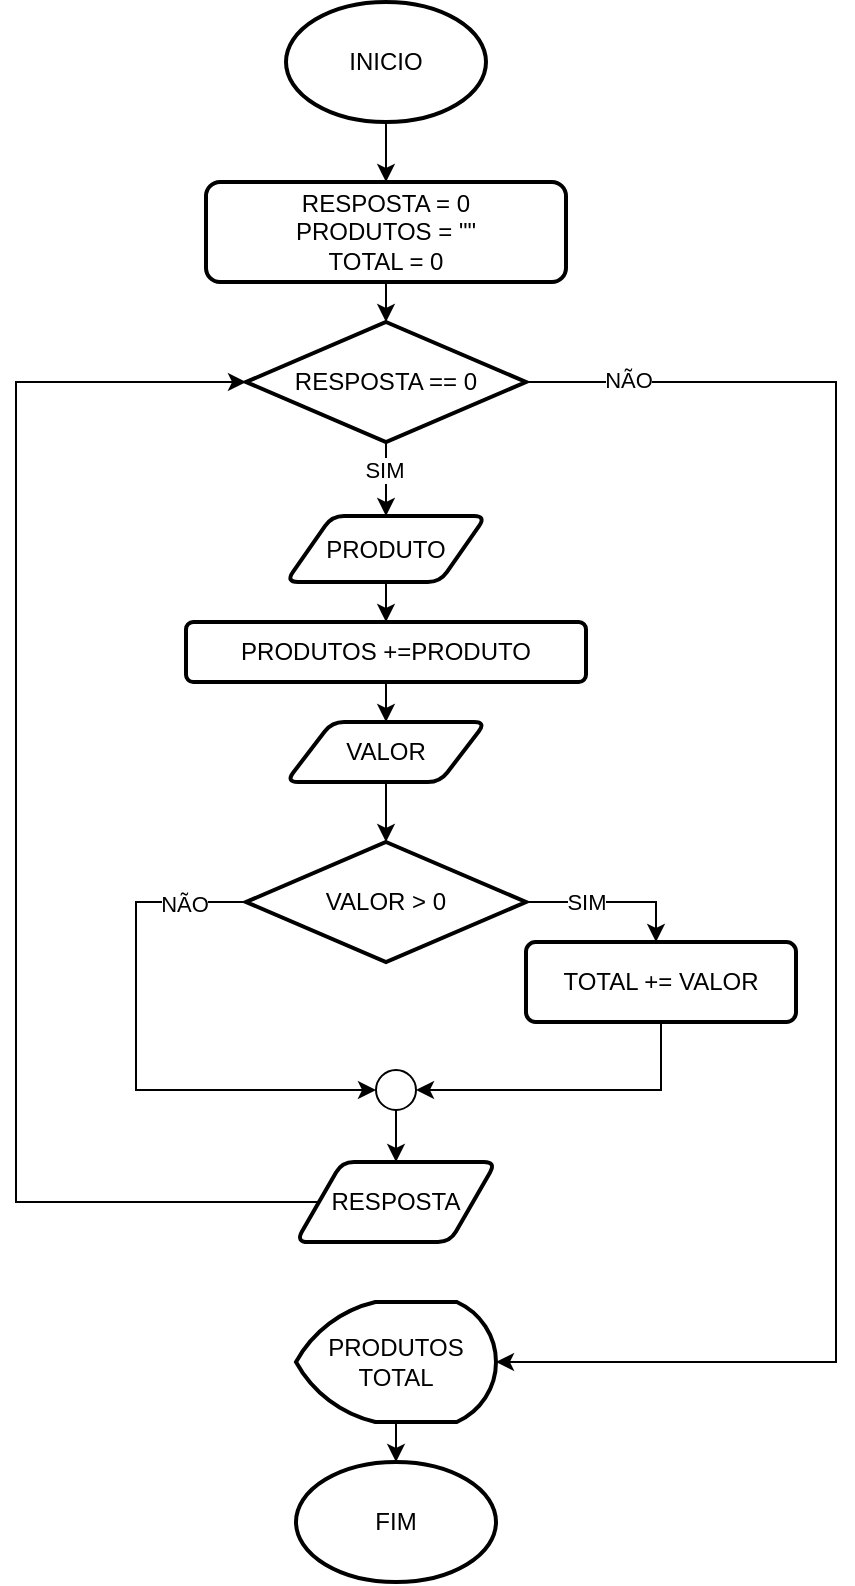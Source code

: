 <mxfile version="25.0.3">
  <diagram name="Página-1" id="PFE-N-338I5mcrvRPiT4">
    <mxGraphModel dx="1912" dy="1040" grid="1" gridSize="10" guides="1" tooltips="1" connect="1" arrows="1" fold="1" page="1" pageScale="1" pageWidth="1169" pageHeight="827" math="0" shadow="0">
      <root>
        <mxCell id="0" />
        <mxCell id="1" parent="0" />
        <mxCell id="eDEXPUKsMt79gKHwJtB9-5" style="edgeStyle=orthogonalEdgeStyle;rounded=0;orthogonalLoop=1;jettySize=auto;html=1;" edge="1" parent="1" source="eDEXPUKsMt79gKHwJtB9-2" target="eDEXPUKsMt79gKHwJtB9-4">
          <mxGeometry relative="1" as="geometry" />
        </mxCell>
        <mxCell id="eDEXPUKsMt79gKHwJtB9-2" value="INICIO" style="strokeWidth=2;html=1;shape=mxgraph.flowchart.start_1;whiteSpace=wrap;" vertex="1" parent="1">
          <mxGeometry x="515" y="19" width="100" height="60" as="geometry" />
        </mxCell>
        <mxCell id="eDEXPUKsMt79gKHwJtB9-3" value="FIM" style="strokeWidth=2;html=1;shape=mxgraph.flowchart.start_1;whiteSpace=wrap;" vertex="1" parent="1">
          <mxGeometry x="520" y="749" width="100" height="60" as="geometry" />
        </mxCell>
        <mxCell id="eDEXPUKsMt79gKHwJtB9-7" style="edgeStyle=orthogonalEdgeStyle;rounded=0;orthogonalLoop=1;jettySize=auto;html=1;" edge="1" parent="1" source="eDEXPUKsMt79gKHwJtB9-4" target="eDEXPUKsMt79gKHwJtB9-6">
          <mxGeometry relative="1" as="geometry" />
        </mxCell>
        <mxCell id="eDEXPUKsMt79gKHwJtB9-4" value="RESPOSTA = 0&lt;div&gt;PRODUTOS = &quot;&quot;&lt;/div&gt;&lt;div&gt;TOTAL = 0&lt;/div&gt;" style="rounded=1;whiteSpace=wrap;html=1;absoluteArcSize=1;arcSize=14;strokeWidth=2;" vertex="1" parent="1">
          <mxGeometry x="475" y="109" width="180" height="50" as="geometry" />
        </mxCell>
        <mxCell id="eDEXPUKsMt79gKHwJtB9-11" style="edgeStyle=orthogonalEdgeStyle;rounded=0;orthogonalLoop=1;jettySize=auto;html=1;" edge="1" parent="1" source="eDEXPUKsMt79gKHwJtB9-6" target="eDEXPUKsMt79gKHwJtB9-8">
          <mxGeometry relative="1" as="geometry" />
        </mxCell>
        <mxCell id="eDEXPUKsMt79gKHwJtB9-12" value="SIM" style="edgeLabel;html=1;align=center;verticalAlign=middle;resizable=0;points=[];" vertex="1" connectable="0" parent="eDEXPUKsMt79gKHwJtB9-11">
          <mxGeometry x="-0.16" y="3" relative="1" as="geometry">
            <mxPoint x="-4" y="-4" as="offset" />
          </mxGeometry>
        </mxCell>
        <mxCell id="eDEXPUKsMt79gKHwJtB9-6" value="RESPOSTA == 0" style="strokeWidth=2;html=1;shape=mxgraph.flowchart.decision;whiteSpace=wrap;" vertex="1" parent="1">
          <mxGeometry x="495" y="179" width="140" height="60" as="geometry" />
        </mxCell>
        <mxCell id="eDEXPUKsMt79gKHwJtB9-10" value="" style="edgeStyle=orthogonalEdgeStyle;rounded=0;orthogonalLoop=1;jettySize=auto;html=1;" edge="1" parent="1" source="eDEXPUKsMt79gKHwJtB9-8" target="eDEXPUKsMt79gKHwJtB9-9">
          <mxGeometry relative="1" as="geometry" />
        </mxCell>
        <mxCell id="eDEXPUKsMt79gKHwJtB9-8" value="PRODUTO" style="shape=parallelogram;html=1;strokeWidth=2;perimeter=parallelogramPerimeter;whiteSpace=wrap;rounded=1;arcSize=12;size=0.23;" vertex="1" parent="1">
          <mxGeometry x="515" y="276" width="100" height="33" as="geometry" />
        </mxCell>
        <mxCell id="eDEXPUKsMt79gKHwJtB9-14" style="edgeStyle=orthogonalEdgeStyle;rounded=0;orthogonalLoop=1;jettySize=auto;html=1;" edge="1" parent="1" source="eDEXPUKsMt79gKHwJtB9-9" target="eDEXPUKsMt79gKHwJtB9-13">
          <mxGeometry relative="1" as="geometry" />
        </mxCell>
        <mxCell id="eDEXPUKsMt79gKHwJtB9-9" value="PRODUTOS +=PRODUTO" style="whiteSpace=wrap;html=1;strokeWidth=2;rounded=1;arcSize=12;" vertex="1" parent="1">
          <mxGeometry x="465" y="329" width="200" height="30" as="geometry" />
        </mxCell>
        <mxCell id="eDEXPUKsMt79gKHwJtB9-16" style="edgeStyle=orthogonalEdgeStyle;rounded=0;orthogonalLoop=1;jettySize=auto;html=1;" edge="1" parent="1" source="eDEXPUKsMt79gKHwJtB9-13" target="eDEXPUKsMt79gKHwJtB9-15">
          <mxGeometry relative="1" as="geometry" />
        </mxCell>
        <mxCell id="eDEXPUKsMt79gKHwJtB9-13" value="VALOR" style="shape=parallelogram;html=1;strokeWidth=2;perimeter=parallelogramPerimeter;whiteSpace=wrap;rounded=1;arcSize=12;size=0.23;" vertex="1" parent="1">
          <mxGeometry x="515" y="379" width="100" height="30" as="geometry" />
        </mxCell>
        <mxCell id="eDEXPUKsMt79gKHwJtB9-20" style="edgeStyle=orthogonalEdgeStyle;rounded=0;orthogonalLoop=1;jettySize=auto;html=1;exitX=1;exitY=0.5;exitDx=0;exitDy=0;exitPerimeter=0;" edge="1" parent="1" source="eDEXPUKsMt79gKHwJtB9-15" target="eDEXPUKsMt79gKHwJtB9-19">
          <mxGeometry relative="1" as="geometry">
            <Array as="points">
              <mxPoint x="700" y="469" />
            </Array>
          </mxGeometry>
        </mxCell>
        <mxCell id="eDEXPUKsMt79gKHwJtB9-21" value="SIM" style="edgeLabel;html=1;align=center;verticalAlign=middle;resizable=0;points=[];" vertex="1" connectable="0" parent="eDEXPUKsMt79gKHwJtB9-20">
          <mxGeometry x="-0.413" y="1" relative="1" as="geometry">
            <mxPoint x="5" y="1" as="offset" />
          </mxGeometry>
        </mxCell>
        <mxCell id="eDEXPUKsMt79gKHwJtB9-26" style="edgeStyle=orthogonalEdgeStyle;rounded=0;orthogonalLoop=1;jettySize=auto;html=1;entryX=0;entryY=0.5;entryDx=0;entryDy=0;exitX=0;exitY=0.5;exitDx=0;exitDy=0;exitPerimeter=0;" edge="1" parent="1" source="eDEXPUKsMt79gKHwJtB9-15" target="eDEXPUKsMt79gKHwJtB9-24">
          <mxGeometry relative="1" as="geometry">
            <Array as="points">
              <mxPoint x="440" y="469" />
              <mxPoint x="440" y="563" />
            </Array>
          </mxGeometry>
        </mxCell>
        <mxCell id="eDEXPUKsMt79gKHwJtB9-27" value="NÃO" style="edgeLabel;html=1;align=center;verticalAlign=middle;resizable=0;points=[];" vertex="1" connectable="0" parent="eDEXPUKsMt79gKHwJtB9-26">
          <mxGeometry x="-0.734" y="-2" relative="1" as="geometry">
            <mxPoint x="5" y="3" as="offset" />
          </mxGeometry>
        </mxCell>
        <mxCell id="eDEXPUKsMt79gKHwJtB9-15" value="VALOR &amp;gt; 0" style="strokeWidth=2;html=1;shape=mxgraph.flowchart.decision;whiteSpace=wrap;" vertex="1" parent="1">
          <mxGeometry x="495" y="439" width="140" height="60" as="geometry" />
        </mxCell>
        <mxCell id="eDEXPUKsMt79gKHwJtB9-25" value="" style="edgeStyle=orthogonalEdgeStyle;rounded=0;orthogonalLoop=1;jettySize=auto;html=1;" edge="1" parent="1" source="eDEXPUKsMt79gKHwJtB9-19" target="eDEXPUKsMt79gKHwJtB9-24">
          <mxGeometry relative="1" as="geometry">
            <Array as="points">
              <mxPoint x="703" y="563" />
            </Array>
          </mxGeometry>
        </mxCell>
        <mxCell id="eDEXPUKsMt79gKHwJtB9-19" value="TOTAL += VALOR" style="whiteSpace=wrap;html=1;strokeWidth=2;rounded=1;arcSize=12;" vertex="1" parent="1">
          <mxGeometry x="635" y="489" width="135" height="40" as="geometry" />
        </mxCell>
        <mxCell id="eDEXPUKsMt79gKHwJtB9-22" value="RESPOSTA" style="shape=parallelogram;html=1;strokeWidth=2;perimeter=parallelogramPerimeter;whiteSpace=wrap;rounded=1;arcSize=12;size=0.23;" vertex="1" parent="1">
          <mxGeometry x="520" y="599" width="100" height="40" as="geometry" />
        </mxCell>
        <mxCell id="eDEXPUKsMt79gKHwJtB9-28" style="edgeStyle=orthogonalEdgeStyle;rounded=0;orthogonalLoop=1;jettySize=auto;html=1;" edge="1" parent="1" source="eDEXPUKsMt79gKHwJtB9-24" target="eDEXPUKsMt79gKHwJtB9-22">
          <mxGeometry relative="1" as="geometry" />
        </mxCell>
        <mxCell id="eDEXPUKsMt79gKHwJtB9-24" value="" style="ellipse;whiteSpace=wrap;html=1;strokeWidth=1;rounded=1;arcSize=12;" vertex="1" parent="1">
          <mxGeometry x="560" y="553" width="20" height="20" as="geometry" />
        </mxCell>
        <mxCell id="eDEXPUKsMt79gKHwJtB9-29" style="edgeStyle=orthogonalEdgeStyle;rounded=0;orthogonalLoop=1;jettySize=auto;html=1;entryX=0;entryY=0.5;entryDx=0;entryDy=0;entryPerimeter=0;" edge="1" parent="1" source="eDEXPUKsMt79gKHwJtB9-22" target="eDEXPUKsMt79gKHwJtB9-6">
          <mxGeometry relative="1" as="geometry">
            <Array as="points">
              <mxPoint x="380" y="619" />
              <mxPoint x="380" y="209" />
            </Array>
          </mxGeometry>
        </mxCell>
        <mxCell id="eDEXPUKsMt79gKHwJtB9-37" value="" style="edgeStyle=orthogonalEdgeStyle;rounded=0;orthogonalLoop=1;jettySize=auto;html=1;" edge="1" parent="1" source="eDEXPUKsMt79gKHwJtB9-31" target="eDEXPUKsMt79gKHwJtB9-3">
          <mxGeometry relative="1" as="geometry" />
        </mxCell>
        <mxCell id="eDEXPUKsMt79gKHwJtB9-31" value="PRODUTOS&lt;div&gt;TOTAL&lt;/div&gt;" style="strokeWidth=2;html=1;shape=mxgraph.flowchart.display;whiteSpace=wrap;" vertex="1" parent="1">
          <mxGeometry x="520" y="669" width="100" height="60" as="geometry" />
        </mxCell>
        <mxCell id="eDEXPUKsMt79gKHwJtB9-34" style="edgeStyle=orthogonalEdgeStyle;rounded=0;orthogonalLoop=1;jettySize=auto;html=1;entryX=1;entryY=0.5;entryDx=0;entryDy=0;entryPerimeter=0;" edge="1" parent="1" source="eDEXPUKsMt79gKHwJtB9-6" target="eDEXPUKsMt79gKHwJtB9-31">
          <mxGeometry relative="1" as="geometry">
            <Array as="points">
              <mxPoint x="790" y="209" />
              <mxPoint x="790" y="699" />
            </Array>
          </mxGeometry>
        </mxCell>
        <mxCell id="eDEXPUKsMt79gKHwJtB9-35" value="NÃO" style="edgeLabel;html=1;align=center;verticalAlign=middle;resizable=0;points=[];" vertex="1" connectable="0" parent="eDEXPUKsMt79gKHwJtB9-34">
          <mxGeometry x="-0.875" y="-2" relative="1" as="geometry">
            <mxPoint y="-3" as="offset" />
          </mxGeometry>
        </mxCell>
      </root>
    </mxGraphModel>
  </diagram>
</mxfile>
